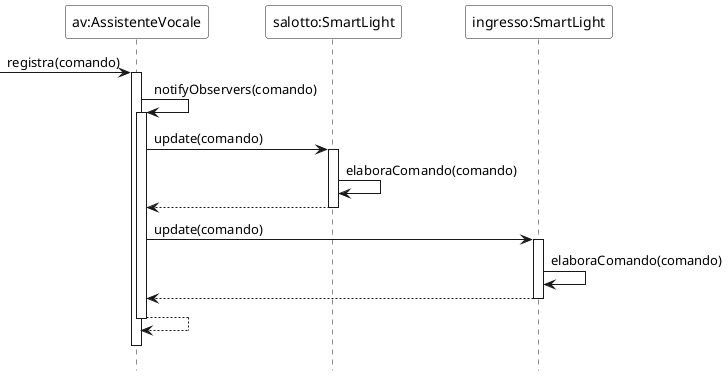 ' Documentazione: https://plantuml.com/sequence-diagram

@startuml
' START STYLE
skinparam {
	monochrome true
	'shadowing false
}
skinparam sequence {
	participantBackgroundColor white
}
hide footbox
' END STYLE


' Aggiungo delle etichette
participant "av:AssistenteVocale" as av
participant "salotto:SmartLight" as salotto
participant "ingresso:SmartLight" as ingresso


-> av: registra(comando)
activate av

av -> av: notifyObservers(comando)
activate av

av -> salotto: update(comando)
activate salotto
	salotto -> salotto: elaboraComando(comando)
salotto --> av
deactivate salotto

av -> ingresso: update(comando)
activate ingresso
	ingresso -> ingresso: elaboraComando(comando)
ingresso --> av
deactivate ingresso
av --> av
deactivate av

av -[hidden]-> av
deactivate av
@enduml